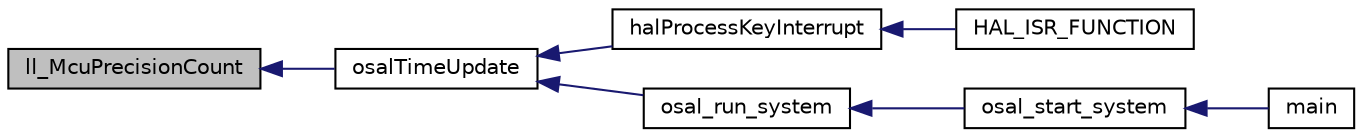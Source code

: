 digraph "ll_McuPrecisionCount"
{
  edge [fontname="Helvetica",fontsize="10",labelfontname="Helvetica",labelfontsize="10"];
  node [fontname="Helvetica",fontsize="10",shape=record];
  rankdir="LR";
  Node1 [label="ll_McuPrecisionCount",height=0.2,width=0.4,color="black", fillcolor="grey75", style="filled" fontcolor="black"];
  Node1 -> Node2 [dir="back",color="midnightblue",fontsize="10",style="solid",fontname="Helvetica"];
  Node2 [label="osalTimeUpdate",height=0.2,width=0.4,color="black", fillcolor="white", style="filled",URL="$_o_s_a_l___clock_8h.html#a8804104d86f657b1d518d8ca251401e6"];
  Node2 -> Node3 [dir="back",color="midnightblue",fontsize="10",style="solid",fontname="Helvetica"];
  Node3 [label="halProcessKeyInterrupt",height=0.2,width=0.4,color="black", fillcolor="white", style="filled",URL="$hal__keys_8h.html#af09dae68192c09e70f20ffe228c5f336"];
  Node3 -> Node4 [dir="back",color="midnightblue",fontsize="10",style="solid",fontname="Helvetica"];
  Node4 [label="HAL_ISR_FUNCTION",height=0.2,width=0.4,color="black", fillcolor="white", style="filled",URL="$_c_c2541_a_r_c_2hal__key_8c.html#a24ab650892fd60b78d67be803853d04b"];
  Node2 -> Node5 [dir="back",color="midnightblue",fontsize="10",style="solid",fontname="Helvetica"];
  Node5 [label="osal_run_system",height=0.2,width=0.4,color="black", fillcolor="white", style="filled",URL="$_o_s_a_l_8h.html#a82425dadb026a04ec77d236d280323c3"];
  Node5 -> Node6 [dir="back",color="midnightblue",fontsize="10",style="solid",fontname="Helvetica"];
  Node6 [label="osal_start_system",height=0.2,width=0.4,color="black", fillcolor="white", style="filled",URL="$_o_s_a_l_8h.html#aae899a0a7f8861e6ef60abcebfca1f3f"];
  Node6 -> Node7 [dir="back",color="midnightblue",fontsize="10",style="solid",fontname="Helvetica"];
  Node7 [label="main",height=0.2,width=0.4,color="black", fillcolor="white", style="filled",URL="$_b_l_e___bridge___main_8c.html#a840291bc02cba5474a4cb46a9b9566fe"];
}

